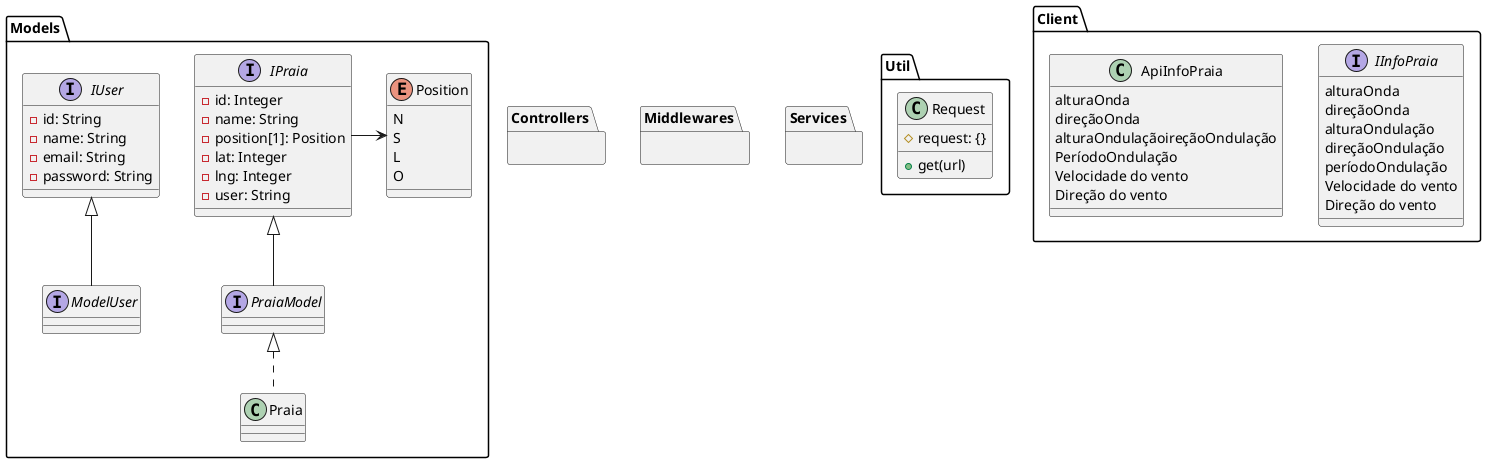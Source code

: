 @startuml class

package Util {
  class Request {
    #request: {}
    +get(url)
  }
}

package Client {
  

  interface IInfoPraia {
    alturaOnda
    direçãoOnda
    alturaOndulação
    direçãoOndulação
    períodoOndulação
    Velocidade do vento
    Direção do vento 
  }

  class ApiInfoPraia {
    alturaOnda
    direçãoOnda
    alturaOndulaçãoireçãoOndulação
    PeríodoOndulação
    Velocidade do vento
    Direção do vento 
  }
}
package Models {

  interface IUser {
    -id: String
    -name: String
    -email: String
    -password: String
  }

  interface ModelUser extends IUser {
    
  }

  enum Position {
    N
    S
    L
    O
  }

  interface IPraia {
    -id: Integer
    -name: String
    -position[1]: Position
    -lat: Integer
    -lng: Integer
    -user: String
  }

  IPraia -> Position

  interface PraiaModel extends IPraia

  class Praia implements PraiaModel
}
package Controllers {}
package Middlewares {}
package Services {}

@enduml